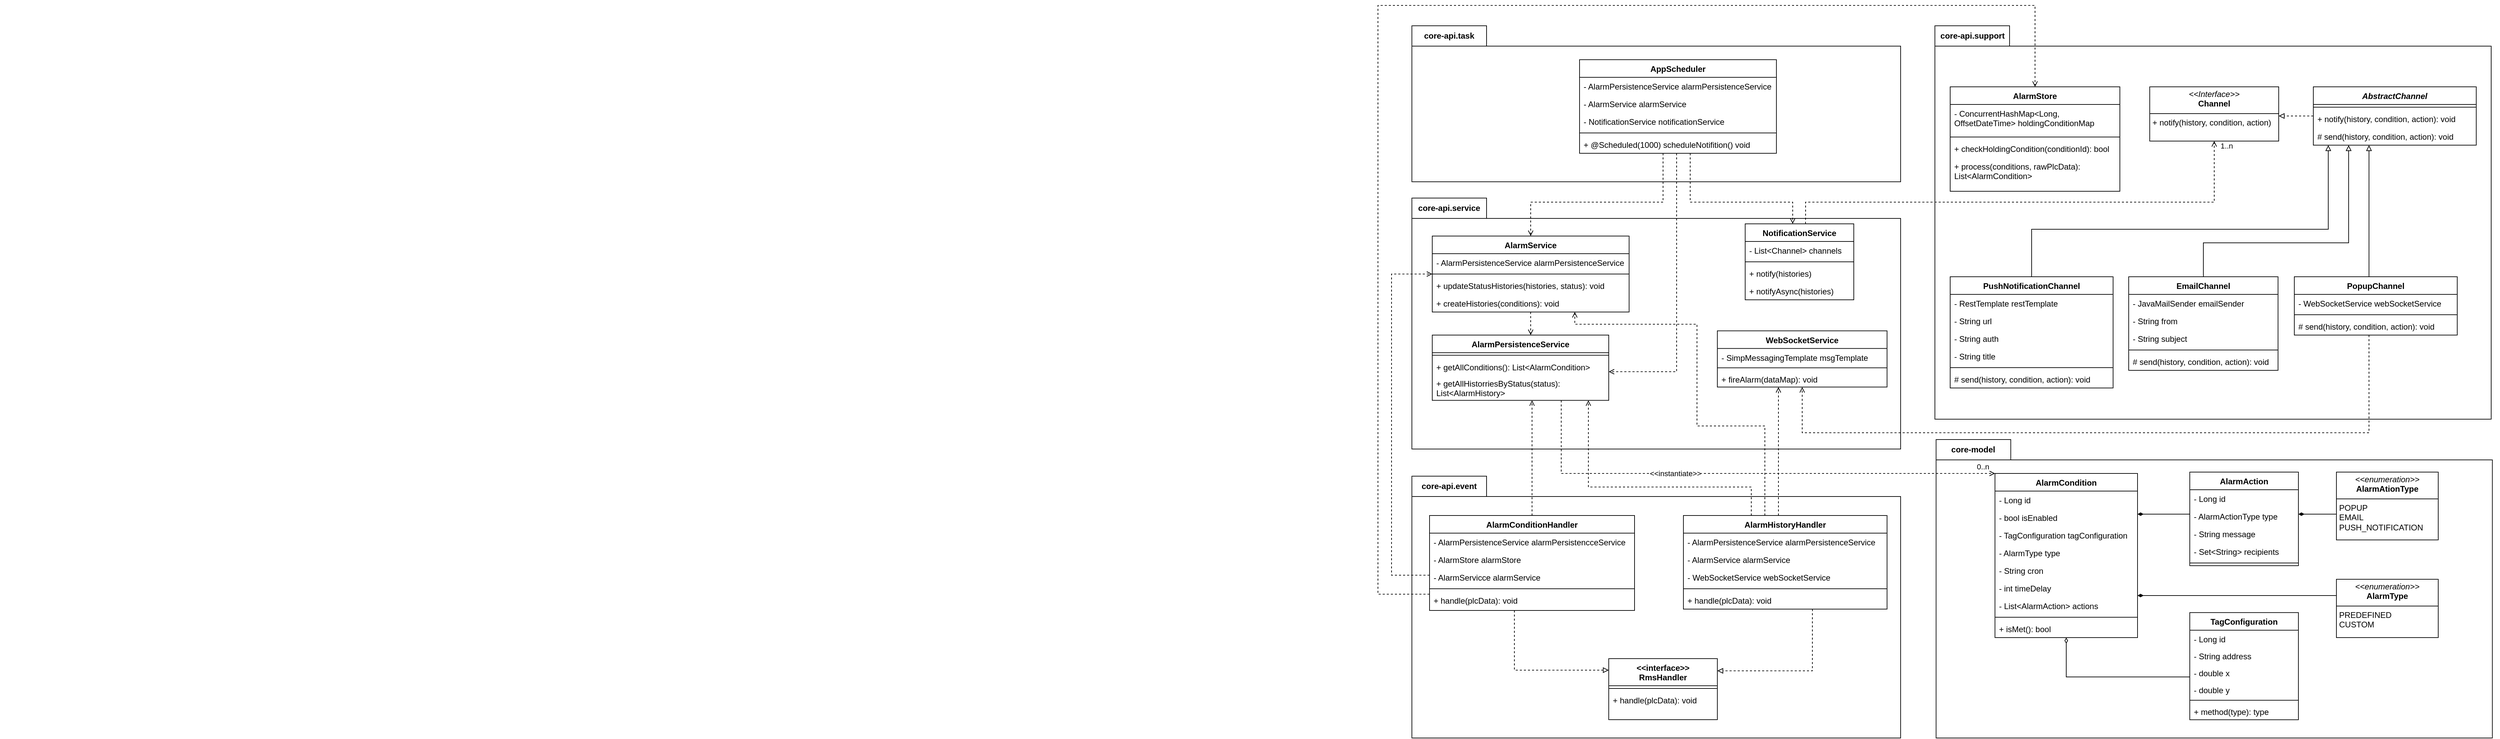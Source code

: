 <mxfile version="24.0.4" type="device">
  <diagram id="C5RBs43oDa-KdzZeNtuy" name="Page-1">
    <mxGraphModel dx="3084" dy="1999" grid="1" gridSize="10" guides="1" tooltips="1" connect="1" arrows="1" fold="1" page="1" pageScale="1" pageWidth="827" pageHeight="1169" math="0" shadow="0">
      <root>
        <mxCell id="WIyWlLk6GJQsqaUBKTNV-0" />
        <mxCell id="WIyWlLk6GJQsqaUBKTNV-1" parent="WIyWlLk6GJQsqaUBKTNV-0" />
        <mxCell id="fAoh8K1bPUtgcd4ZRGai-116" value="core-model" style="shape=folder;fontStyle=1;tabWidth=110;tabHeight=30;tabPosition=left;html=1;boundedLbl=1;labelInHeader=1;container=1;collapsible=0;whiteSpace=wrap;" parent="WIyWlLk6GJQsqaUBKTNV-1" vertex="1">
          <mxGeometry x="1272.25" y="-470" width="819.5" height="440" as="geometry" />
        </mxCell>
        <mxCell id="fAoh8K1bPUtgcd4ZRGai-117" value="" style="html=1;strokeColor=none;resizeWidth=1;resizeHeight=1;fillColor=none;part=1;connectable=0;allowArrows=0;deletable=0;whiteSpace=wrap;" parent="fAoh8K1bPUtgcd4ZRGai-116" vertex="1">
          <mxGeometry width="819.5" height="308" relative="1" as="geometry">
            <mxPoint y="30" as="offset" />
          </mxGeometry>
        </mxCell>
        <mxCell id="fAoh8K1bPUtgcd4ZRGai-118" value="" style="html=1;strokeColor=none;resizeWidth=1;resizeHeight=1;fillColor=none;part=1;connectable=0;allowArrows=0;deletable=0;whiteSpace=wrap;" parent="fAoh8K1bPUtgcd4ZRGai-116" vertex="1">
          <mxGeometry width="819.5" height="308" relative="1" as="geometry">
            <mxPoint x="10" y="40" as="offset" />
          </mxGeometry>
        </mxCell>
        <mxCell id="7p1xKEQTSHK_L7sdnTpP-94" value="TagConfiguration" style="swimlane;fontStyle=1;align=center;verticalAlign=top;childLayout=stackLayout;horizontal=1;startSize=26;horizontalStack=0;resizeParent=1;resizeParentMax=0;resizeLast=0;collapsible=1;marginBottom=0;whiteSpace=wrap;html=1;" parent="fAoh8K1bPUtgcd4ZRGai-116" vertex="1">
          <mxGeometry x="373.75" y="255.13" width="160" height="158" as="geometry" />
        </mxCell>
        <mxCell id="7p1xKEQTSHK_L7sdnTpP-95" value="- Long id&amp;nbsp;" style="text;strokeColor=none;fillColor=none;align=left;verticalAlign=top;spacingLeft=4;spacingRight=4;overflow=hidden;rotatable=0;points=[[0,0.5],[1,0.5]];portConstraint=eastwest;whiteSpace=wrap;html=1;" parent="7p1xKEQTSHK_L7sdnTpP-94" vertex="1">
          <mxGeometry y="26" width="160" height="24.87" as="geometry" />
        </mxCell>
        <mxCell id="7p1xKEQTSHK_L7sdnTpP-98" value="- String address" style="text;strokeColor=none;fillColor=none;align=left;verticalAlign=top;spacingLeft=4;spacingRight=4;overflow=hidden;rotatable=0;points=[[0,0.5],[1,0.5]];portConstraint=eastwest;whiteSpace=wrap;html=1;" parent="7p1xKEQTSHK_L7sdnTpP-94" vertex="1">
          <mxGeometry y="50.87" width="160" height="24.87" as="geometry" />
        </mxCell>
        <mxCell id="7p1xKEQTSHK_L7sdnTpP-99" value="- double x" style="text;strokeColor=none;fillColor=none;align=left;verticalAlign=top;spacingLeft=4;spacingRight=4;overflow=hidden;rotatable=0;points=[[0,0.5],[1,0.5]];portConstraint=eastwest;whiteSpace=wrap;html=1;" parent="7p1xKEQTSHK_L7sdnTpP-94" vertex="1">
          <mxGeometry y="75.739" width="160" height="24.87" as="geometry" />
        </mxCell>
        <mxCell id="7p1xKEQTSHK_L7sdnTpP-100" value="- double y" style="text;strokeColor=none;fillColor=none;align=left;verticalAlign=top;spacingLeft=4;spacingRight=4;overflow=hidden;rotatable=0;points=[[0,0.5],[1,0.5]];portConstraint=eastwest;whiteSpace=wrap;html=1;" parent="7p1xKEQTSHK_L7sdnTpP-94" vertex="1">
          <mxGeometry y="100.609" width="160" height="24.87" as="geometry" />
        </mxCell>
        <mxCell id="7p1xKEQTSHK_L7sdnTpP-96" value="" style="line;strokeWidth=1;fillColor=none;align=left;verticalAlign=middle;spacingTop=-1;spacingLeft=3;spacingRight=3;rotatable=0;labelPosition=right;points=[];portConstraint=eastwest;strokeColor=inherit;" parent="7p1xKEQTSHK_L7sdnTpP-94" vertex="1">
          <mxGeometry y="125.478" width="160" height="7.652" as="geometry" />
        </mxCell>
        <mxCell id="7p1xKEQTSHK_L7sdnTpP-97" value="+ method(type): type" style="text;strokeColor=none;fillColor=none;align=left;verticalAlign=top;spacingLeft=4;spacingRight=4;overflow=hidden;rotatable=0;points=[[0,0.5],[1,0.5]];portConstraint=eastwest;whiteSpace=wrap;html=1;" parent="7p1xKEQTSHK_L7sdnTpP-94" vertex="1">
          <mxGeometry y="133.13" width="160" height="24.87" as="geometry" />
        </mxCell>
        <mxCell id="fAoh8K1bPUtgcd4ZRGai-112" value="core-api.support" style="shape=folder;fontStyle=1;tabWidth=110;tabHeight=30;tabPosition=left;html=1;boundedLbl=1;labelInHeader=1;container=1;collapsible=0;whiteSpace=wrap;" parent="WIyWlLk6GJQsqaUBKTNV-1" vertex="1">
          <mxGeometry x="1270.5" y="-1080" width="819.5" height="580" as="geometry" />
        </mxCell>
        <mxCell id="fAoh8K1bPUtgcd4ZRGai-113" value="" style="html=1;strokeColor=none;resizeWidth=1;resizeHeight=1;fillColor=none;part=1;connectable=0;allowArrows=0;deletable=0;whiteSpace=wrap;" parent="fAoh8K1bPUtgcd4ZRGai-112" vertex="1">
          <mxGeometry width="819.5" height="406" relative="1" as="geometry">
            <mxPoint y="30" as="offset" />
          </mxGeometry>
        </mxCell>
        <mxCell id="fAoh8K1bPUtgcd4ZRGai-114" value="" style="html=1;strokeColor=none;resizeWidth=1;resizeHeight=1;fillColor=none;part=1;connectable=0;allowArrows=0;deletable=0;whiteSpace=wrap;" parent="fAoh8K1bPUtgcd4ZRGai-112" vertex="1">
          <mxGeometry width="819.5" height="406" relative="1" as="geometry">
            <mxPoint x="10" y="40" as="offset" />
          </mxGeometry>
        </mxCell>
        <mxCell id="fAoh8K1bPUtgcd4ZRGai-109" value="core-api.event" style="shape=folder;fontStyle=1;tabWidth=110;tabHeight=30;tabPosition=left;html=1;boundedLbl=1;labelInHeader=1;container=1;collapsible=0;whiteSpace=wrap;" parent="WIyWlLk6GJQsqaUBKTNV-1" vertex="1">
          <mxGeometry x="500" y="-416" width="720" height="386" as="geometry" />
        </mxCell>
        <mxCell id="fAoh8K1bPUtgcd4ZRGai-110" value="" style="html=1;strokeColor=none;resizeWidth=1;resizeHeight=1;fillColor=none;part=1;connectable=0;allowArrows=0;deletable=0;whiteSpace=wrap;" parent="fAoh8K1bPUtgcd4ZRGai-109" vertex="1">
          <mxGeometry width="720.0" height="270.2" relative="1" as="geometry">
            <mxPoint y="30" as="offset" />
          </mxGeometry>
        </mxCell>
        <mxCell id="fAoh8K1bPUtgcd4ZRGai-111" value="" style="html=1;strokeColor=none;resizeWidth=1;resizeHeight=1;fillColor=none;part=1;connectable=0;allowArrows=0;deletable=0;whiteSpace=wrap;" parent="fAoh8K1bPUtgcd4ZRGai-109" vertex="1">
          <mxGeometry width="720.0" height="270.2" relative="1" as="geometry">
            <mxPoint x="10" y="40" as="offset" />
          </mxGeometry>
        </mxCell>
        <mxCell id="fAoh8K1bPUtgcd4ZRGai-99" value="core-api.service" style="shape=folder;fontStyle=1;tabWidth=110;tabHeight=30;tabPosition=left;html=1;boundedLbl=1;labelInHeader=1;container=0;collapsible=0;whiteSpace=wrap;" parent="WIyWlLk6GJQsqaUBKTNV-1" vertex="1">
          <mxGeometry x="500" y="-826" width="720" height="370" as="geometry" />
        </mxCell>
        <mxCell id="fAoh8K1bPUtgcd4ZRGai-94" value="core-api.task" style="shape=folder;fontStyle=1;tabWidth=110;tabHeight=30;tabPosition=left;html=1;boundedLbl=1;labelInHeader=1;container=1;collapsible=0;whiteSpace=wrap;" parent="WIyWlLk6GJQsqaUBKTNV-1" vertex="1">
          <mxGeometry x="500" y="-1080" width="720" height="230" as="geometry" />
        </mxCell>
        <mxCell id="fAoh8K1bPUtgcd4ZRGai-95" value="" style="html=1;strokeColor=none;resizeWidth=1;resizeHeight=1;fillColor=none;part=1;connectable=0;allowArrows=0;deletable=0;whiteSpace=wrap;" parent="fAoh8K1bPUtgcd4ZRGai-94" vertex="1">
          <mxGeometry width="720.0" height="161" relative="1" as="geometry">
            <mxPoint y="30" as="offset" />
          </mxGeometry>
        </mxCell>
        <mxCell id="fAoh8K1bPUtgcd4ZRGai-98" value="" style="html=1;strokeColor=none;resizeWidth=1;resizeHeight=1;fillColor=none;part=1;connectable=0;allowArrows=0;deletable=0;whiteSpace=wrap;" parent="fAoh8K1bPUtgcd4ZRGai-94" vertex="1">
          <mxGeometry width="720.0" height="161" relative="1" as="geometry">
            <mxPoint x="10" y="40" as="offset" />
          </mxGeometry>
        </mxCell>
        <mxCell id="7p1xKEQTSHK_L7sdnTpP-13" style="edgeStyle=orthogonalEdgeStyle;rounded=0;orthogonalLoop=1;jettySize=auto;html=1;endArrow=block;endFill=0;dashed=1;" parent="WIyWlLk6GJQsqaUBKTNV-1" source="zkfFHV4jXpPFQw0GAbJ--0" target="zkfFHV4jXpPFQw0GAbJ--6" edge="1">
          <mxGeometry relative="1" as="geometry">
            <Array as="points">
              <mxPoint x="1090" y="-129" />
              <mxPoint x="890" y="-129" />
            </Array>
          </mxGeometry>
        </mxCell>
        <mxCell id="fAoh8K1bPUtgcd4ZRGai-77" style="edgeStyle=orthogonalEdgeStyle;rounded=0;orthogonalLoop=1;jettySize=auto;html=1;endArrow=open;endFill=0;dashed=1;" parent="WIyWlLk6GJQsqaUBKTNV-1" source="zkfFHV4jXpPFQw0GAbJ--0" target="7p1xKEQTSHK_L7sdnTpP-38" edge="1">
          <mxGeometry relative="1" as="geometry">
            <Array as="points">
              <mxPoint x="1040" y="-450" />
              <mxPoint x="1040" y="-450" />
            </Array>
          </mxGeometry>
        </mxCell>
        <mxCell id="fAoh8K1bPUtgcd4ZRGai-120" style="edgeStyle=orthogonalEdgeStyle;rounded=0;orthogonalLoop=1;jettySize=auto;html=1;endArrow=open;endFill=0;dashed=1;" parent="WIyWlLk6GJQsqaUBKTNV-1" source="zkfFHV4jXpPFQw0GAbJ--0" target="7p1xKEQTSHK_L7sdnTpP-34" edge="1">
          <mxGeometry relative="1" as="geometry">
            <Array as="points">
              <mxPoint x="1000" y="-400" />
              <mxPoint x="760" y="-400" />
            </Array>
          </mxGeometry>
        </mxCell>
        <mxCell id="fAoh8K1bPUtgcd4ZRGai-125" style="edgeStyle=orthogonalEdgeStyle;rounded=0;orthogonalLoop=1;jettySize=auto;html=1;endArrow=open;endFill=0;dashed=1;" parent="WIyWlLk6GJQsqaUBKTNV-1" source="zkfFHV4jXpPFQw0GAbJ--0" target="7p1xKEQTSHK_L7sdnTpP-21" edge="1">
          <mxGeometry relative="1" as="geometry">
            <Array as="points">
              <mxPoint x="1020" y="-490" />
              <mxPoint x="920" y="-490" />
              <mxPoint x="920" y="-640" />
              <mxPoint x="740" y="-640" />
            </Array>
          </mxGeometry>
        </mxCell>
        <mxCell id="zkfFHV4jXpPFQw0GAbJ--0" value="AlarmHistoryHandler" style="swimlane;fontStyle=1;align=center;verticalAlign=top;childLayout=stackLayout;horizontal=1;startSize=26;horizontalStack=0;resizeParent=1;resizeLast=0;collapsible=1;marginBottom=0;rounded=0;shadow=0;strokeWidth=1;" parent="WIyWlLk6GJQsqaUBKTNV-1" vertex="1">
          <mxGeometry x="900" y="-358" width="300" height="138" as="geometry">
            <mxRectangle x="230" y="140" width="160" height="26" as="alternateBounds" />
          </mxGeometry>
        </mxCell>
        <mxCell id="zkfFHV4jXpPFQw0GAbJ--1" value="- AlarmPersistenceService alarmPersistenceService" style="text;align=left;verticalAlign=top;spacingLeft=4;spacingRight=4;overflow=hidden;rotatable=0;points=[[0,0.5],[1,0.5]];portConstraint=eastwest;" parent="zkfFHV4jXpPFQw0GAbJ--0" vertex="1">
          <mxGeometry y="26" width="300" height="26" as="geometry" />
        </mxCell>
        <mxCell id="zkfFHV4jXpPFQw0GAbJ--2" value="- AlarmService alarmService " style="text;align=left;verticalAlign=top;spacingLeft=4;spacingRight=4;overflow=hidden;rotatable=0;points=[[0,0.5],[1,0.5]];portConstraint=eastwest;rounded=0;shadow=0;html=0;" parent="zkfFHV4jXpPFQw0GAbJ--0" vertex="1">
          <mxGeometry y="52" width="300" height="26" as="geometry" />
        </mxCell>
        <mxCell id="zkfFHV4jXpPFQw0GAbJ--3" value="- WebSocketService webSocketService" style="text;align=left;verticalAlign=top;spacingLeft=4;spacingRight=4;overflow=hidden;rotatable=0;points=[[0,0.5],[1,0.5]];portConstraint=eastwest;rounded=0;shadow=0;html=0;" parent="zkfFHV4jXpPFQw0GAbJ--0" vertex="1">
          <mxGeometry y="78" width="300" height="26" as="geometry" />
        </mxCell>
        <mxCell id="zkfFHV4jXpPFQw0GAbJ--4" value="" style="line;html=1;strokeWidth=1;align=left;verticalAlign=middle;spacingTop=-1;spacingLeft=3;spacingRight=3;rotatable=0;labelPosition=right;points=[];portConstraint=eastwest;" parent="zkfFHV4jXpPFQw0GAbJ--0" vertex="1">
          <mxGeometry y="104" width="300" height="8" as="geometry" />
        </mxCell>
        <mxCell id="zkfFHV4jXpPFQw0GAbJ--5" value="+ handle(plcData): void" style="text;align=left;verticalAlign=top;spacingLeft=4;spacingRight=4;overflow=hidden;rotatable=0;points=[[0,0.5],[1,0.5]];portConstraint=eastwest;" parent="zkfFHV4jXpPFQw0GAbJ--0" vertex="1">
          <mxGeometry y="112" width="300" height="26" as="geometry" />
        </mxCell>
        <mxCell id="zkfFHV4jXpPFQw0GAbJ--6" value="&lt;&lt;interface&gt;&gt;&#xa;RmsHandler" style="swimlane;fontStyle=1;align=center;verticalAlign=top;childLayout=stackLayout;horizontal=1;startSize=40;horizontalStack=0;resizeParent=1;resizeLast=0;collapsible=1;marginBottom=0;rounded=0;shadow=0;strokeWidth=1;" parent="WIyWlLk6GJQsqaUBKTNV-1" vertex="1">
          <mxGeometry x="790" y="-147" width="160" height="90" as="geometry">
            <mxRectangle x="130" y="380" width="160" height="26" as="alternateBounds" />
          </mxGeometry>
        </mxCell>
        <mxCell id="zkfFHV4jXpPFQw0GAbJ--9" value="" style="line;html=1;strokeWidth=1;align=left;verticalAlign=middle;spacingTop=-1;spacingLeft=3;spacingRight=3;rotatable=0;labelPosition=right;points=[];portConstraint=eastwest;" parent="zkfFHV4jXpPFQw0GAbJ--6" vertex="1">
          <mxGeometry y="40" width="160" height="8" as="geometry" />
        </mxCell>
        <mxCell id="zkfFHV4jXpPFQw0GAbJ--11" value="+ handle(plcData): void" style="text;align=left;verticalAlign=top;spacingLeft=4;spacingRight=4;overflow=hidden;rotatable=0;points=[[0,0.5],[1,0.5]];portConstraint=eastwest;" parent="zkfFHV4jXpPFQw0GAbJ--6" vertex="1">
          <mxGeometry y="48" width="160" height="26" as="geometry" />
        </mxCell>
        <mxCell id="7p1xKEQTSHK_L7sdnTpP-14" style="edgeStyle=orthogonalEdgeStyle;rounded=0;orthogonalLoop=1;jettySize=auto;html=1;endArrow=block;endFill=0;dashed=1;" parent="WIyWlLk6GJQsqaUBKTNV-1" source="zkfFHV4jXpPFQw0GAbJ--17" target="zkfFHV4jXpPFQw0GAbJ--6" edge="1">
          <mxGeometry relative="1" as="geometry">
            <Array as="points">
              <mxPoint x="651" y="-130" />
              <mxPoint x="830" y="-130" />
            </Array>
          </mxGeometry>
        </mxCell>
        <mxCell id="fAoh8K1bPUtgcd4ZRGai-79" style="edgeStyle=orthogonalEdgeStyle;rounded=0;orthogonalLoop=1;jettySize=auto;html=1;endArrow=open;endFill=0;dashed=1;" parent="WIyWlLk6GJQsqaUBKTNV-1" source="zkfFHV4jXpPFQw0GAbJ--17" target="7p1xKEQTSHK_L7sdnTpP-34" edge="1">
          <mxGeometry relative="1" as="geometry">
            <Array as="points">
              <mxPoint x="677" y="-410" />
              <mxPoint x="677" y="-410" />
            </Array>
          </mxGeometry>
        </mxCell>
        <mxCell id="fAoh8K1bPUtgcd4ZRGai-80" style="edgeStyle=orthogonalEdgeStyle;rounded=0;orthogonalLoop=1;jettySize=auto;html=1;dashed=1;endArrow=open;endFill=0;" parent="WIyWlLk6GJQsqaUBKTNV-1" source="zkfFHV4jXpPFQw0GAbJ--17" target="7p1xKEQTSHK_L7sdnTpP-42" edge="1">
          <mxGeometry relative="1" as="geometry">
            <Array as="points">
              <mxPoint x="450" y="-242" />
              <mxPoint x="450" y="-1110" />
              <mxPoint x="1418" y="-1110" />
            </Array>
          </mxGeometry>
        </mxCell>
        <mxCell id="fAoh8K1bPUtgcd4ZRGai-81" style="edgeStyle=orthogonalEdgeStyle;rounded=0;orthogonalLoop=1;jettySize=auto;html=1;dashed=1;endArrow=open;endFill=0;" parent="WIyWlLk6GJQsqaUBKTNV-1" source="zkfFHV4jXpPFQw0GAbJ--17" target="7p1xKEQTSHK_L7sdnTpP-21" edge="1">
          <mxGeometry relative="1" as="geometry">
            <Array as="points">
              <mxPoint x="470" y="-270" />
              <mxPoint x="470" y="-714" />
            </Array>
          </mxGeometry>
        </mxCell>
        <mxCell id="zkfFHV4jXpPFQw0GAbJ--17" value="AlarmConditionHandler" style="swimlane;fontStyle=1;align=center;verticalAlign=top;childLayout=stackLayout;horizontal=1;startSize=26;horizontalStack=0;resizeParent=1;resizeLast=0;collapsible=1;marginBottom=0;rounded=0;shadow=0;strokeWidth=1;" parent="WIyWlLk6GJQsqaUBKTNV-1" vertex="1">
          <mxGeometry x="526" y="-358" width="302" height="140" as="geometry">
            <mxRectangle x="550" y="140" width="160" height="26" as="alternateBounds" />
          </mxGeometry>
        </mxCell>
        <mxCell id="zkfFHV4jXpPFQw0GAbJ--18" value="- AlarmPersistenceService alarmPersistencceService" style="text;align=left;verticalAlign=top;spacingLeft=4;spacingRight=4;overflow=hidden;rotatable=0;points=[[0,0.5],[1,0.5]];portConstraint=eastwest;" parent="zkfFHV4jXpPFQw0GAbJ--17" vertex="1">
          <mxGeometry y="26" width="302" height="26" as="geometry" />
        </mxCell>
        <mxCell id="zkfFHV4jXpPFQw0GAbJ--19" value="- AlarmStore alarmStore" style="text;align=left;verticalAlign=top;spacingLeft=4;spacingRight=4;overflow=hidden;rotatable=0;points=[[0,0.5],[1,0.5]];portConstraint=eastwest;rounded=0;shadow=0;html=0;" parent="zkfFHV4jXpPFQw0GAbJ--17" vertex="1">
          <mxGeometry y="52" width="302" height="26" as="geometry" />
        </mxCell>
        <mxCell id="zkfFHV4jXpPFQw0GAbJ--20" value="- AlarmServicce alarmService" style="text;align=left;verticalAlign=top;spacingLeft=4;spacingRight=4;overflow=hidden;rotatable=0;points=[[0,0.5],[1,0.5]];portConstraint=eastwest;rounded=0;shadow=0;html=0;" parent="zkfFHV4jXpPFQw0GAbJ--17" vertex="1">
          <mxGeometry y="78" width="302" height="26" as="geometry" />
        </mxCell>
        <mxCell id="zkfFHV4jXpPFQw0GAbJ--23" value="" style="line;html=1;strokeWidth=1;align=left;verticalAlign=middle;spacingTop=-1;spacingLeft=3;spacingRight=3;rotatable=0;labelPosition=right;points=[];portConstraint=eastwest;" parent="zkfFHV4jXpPFQw0GAbJ--17" vertex="1">
          <mxGeometry y="104" width="302" height="8" as="geometry" />
        </mxCell>
        <mxCell id="zkfFHV4jXpPFQw0GAbJ--24" value="+ handle(plcData): void" style="text;align=left;verticalAlign=top;spacingLeft=4;spacingRight=4;overflow=hidden;rotatable=0;points=[[0,0.5],[1,0.5]];portConstraint=eastwest;" parent="zkfFHV4jXpPFQw0GAbJ--17" vertex="1">
          <mxGeometry y="112" width="302" height="26" as="geometry" />
        </mxCell>
        <mxCell id="fAoh8K1bPUtgcd4ZRGai-73" style="edgeStyle=orthogonalEdgeStyle;rounded=0;orthogonalLoop=1;jettySize=auto;html=1;entryX=0.5;entryY=0;entryDx=0;entryDy=0;endArrow=open;endFill=0;dashed=1;" parent="WIyWlLk6GJQsqaUBKTNV-1" source="7p1xKEQTSHK_L7sdnTpP-9" target="7p1xKEQTSHK_L7sdnTpP-21" edge="1">
          <mxGeometry relative="1" as="geometry">
            <Array as="points">
              <mxPoint x="870" y="-820" />
              <mxPoint x="675" y="-820" />
            </Array>
          </mxGeometry>
        </mxCell>
        <mxCell id="fAoh8K1bPUtgcd4ZRGai-74" style="edgeStyle=orthogonalEdgeStyle;rounded=0;orthogonalLoop=1;jettySize=auto;html=1;endArrow=open;endFill=0;dashed=1;" parent="WIyWlLk6GJQsqaUBKTNV-1" source="7p1xKEQTSHK_L7sdnTpP-9" target="7p1xKEQTSHK_L7sdnTpP-29" edge="1">
          <mxGeometry relative="1" as="geometry">
            <Array as="points">
              <mxPoint x="910" y="-820" />
              <mxPoint x="1061" y="-820" />
            </Array>
          </mxGeometry>
        </mxCell>
        <mxCell id="fAoh8K1bPUtgcd4ZRGai-76" style="edgeStyle=orthogonalEdgeStyle;rounded=0;orthogonalLoop=1;jettySize=auto;html=1;dashed=1;endArrow=open;endFill=0;" parent="WIyWlLk6GJQsqaUBKTNV-1" source="7p1xKEQTSHK_L7sdnTpP-9" target="7p1xKEQTSHK_L7sdnTpP-34" edge="1">
          <mxGeometry relative="1" as="geometry">
            <Array as="points">
              <mxPoint x="890" y="-570" />
            </Array>
          </mxGeometry>
        </mxCell>
        <mxCell id="7p1xKEQTSHK_L7sdnTpP-9" value="AppScheduler" style="swimlane;fontStyle=1;align=center;verticalAlign=top;childLayout=stackLayout;horizontal=1;startSize=26;horizontalStack=0;resizeParent=1;resizeParentMax=0;resizeLast=0;collapsible=1;marginBottom=0;whiteSpace=wrap;html=1;" parent="WIyWlLk6GJQsqaUBKTNV-1" vertex="1">
          <mxGeometry x="747" y="-1030" width="290" height="138" as="geometry" />
        </mxCell>
        <mxCell id="7p1xKEQTSHK_L7sdnTpP-10" value="- AlarmPersistenceService alarmPersistenceService" style="text;strokeColor=none;fillColor=none;align=left;verticalAlign=top;spacingLeft=4;spacingRight=4;overflow=hidden;rotatable=0;points=[[0,0.5],[1,0.5]];portConstraint=eastwest;whiteSpace=wrap;html=1;" parent="7p1xKEQTSHK_L7sdnTpP-9" vertex="1">
          <mxGeometry y="26" width="290" height="26" as="geometry" />
        </mxCell>
        <mxCell id="7p1xKEQTSHK_L7sdnTpP-19" value="- AlarmService alarmService" style="text;strokeColor=none;fillColor=none;align=left;verticalAlign=top;spacingLeft=4;spacingRight=4;overflow=hidden;rotatable=0;points=[[0,0.5],[1,0.5]];portConstraint=eastwest;whiteSpace=wrap;html=1;" parent="7p1xKEQTSHK_L7sdnTpP-9" vertex="1">
          <mxGeometry y="52" width="290" height="26" as="geometry" />
        </mxCell>
        <mxCell id="7p1xKEQTSHK_L7sdnTpP-20" value="- NotificationService notificationService" style="text;strokeColor=none;fillColor=none;align=left;verticalAlign=top;spacingLeft=4;spacingRight=4;overflow=hidden;rotatable=0;points=[[0,0.5],[1,0.5]];portConstraint=eastwest;whiteSpace=wrap;html=1;" parent="7p1xKEQTSHK_L7sdnTpP-9" vertex="1">
          <mxGeometry y="78" width="290" height="26" as="geometry" />
        </mxCell>
        <mxCell id="7p1xKEQTSHK_L7sdnTpP-11" value="" style="line;strokeWidth=1;fillColor=none;align=left;verticalAlign=middle;spacingTop=-1;spacingLeft=3;spacingRight=3;rotatable=0;labelPosition=right;points=[];portConstraint=eastwest;strokeColor=inherit;" parent="7p1xKEQTSHK_L7sdnTpP-9" vertex="1">
          <mxGeometry y="104" width="290" height="8" as="geometry" />
        </mxCell>
        <mxCell id="7p1xKEQTSHK_L7sdnTpP-12" value="+ @Scheduled(1000) scheduleNotifition() void&amp;nbsp;" style="text;strokeColor=none;fillColor=none;align=left;verticalAlign=top;spacingLeft=4;spacingRight=4;overflow=hidden;rotatable=0;points=[[0,0.5],[1,0.5]];portConstraint=eastwest;whiteSpace=wrap;html=1;" parent="7p1xKEQTSHK_L7sdnTpP-9" vertex="1">
          <mxGeometry y="112" width="290" height="26" as="geometry" />
        </mxCell>
        <mxCell id="fAoh8K1bPUtgcd4ZRGai-78" style="edgeStyle=orthogonalEdgeStyle;rounded=0;orthogonalLoop=1;jettySize=auto;html=1;endArrow=open;endFill=0;dashed=1;" parent="WIyWlLk6GJQsqaUBKTNV-1" source="7p1xKEQTSHK_L7sdnTpP-21" target="7p1xKEQTSHK_L7sdnTpP-34" edge="1">
          <mxGeometry relative="1" as="geometry">
            <Array as="points">
              <mxPoint x="675" y="-600" />
              <mxPoint x="675" y="-600" />
            </Array>
          </mxGeometry>
        </mxCell>
        <mxCell id="7p1xKEQTSHK_L7sdnTpP-21" value="AlarmService" style="swimlane;fontStyle=1;align=center;verticalAlign=top;childLayout=stackLayout;horizontal=1;startSize=26;horizontalStack=0;resizeParent=1;resizeParentMax=0;resizeLast=0;collapsible=1;marginBottom=0;whiteSpace=wrap;html=1;" parent="WIyWlLk6GJQsqaUBKTNV-1" vertex="1">
          <mxGeometry x="530" y="-770" width="290" height="112" as="geometry" />
        </mxCell>
        <mxCell id="7p1xKEQTSHK_L7sdnTpP-24" value="- AlarmPersistenceService alarmPersistenceService" style="text;strokeColor=none;fillColor=none;align=left;verticalAlign=top;spacingLeft=4;spacingRight=4;overflow=hidden;rotatable=0;points=[[0,0.5],[1,0.5]];portConstraint=eastwest;whiteSpace=wrap;html=1;" parent="7p1xKEQTSHK_L7sdnTpP-21" vertex="1">
          <mxGeometry y="26" width="290" height="26" as="geometry" />
        </mxCell>
        <mxCell id="7p1xKEQTSHK_L7sdnTpP-23" value="" style="line;strokeWidth=1;fillColor=none;align=left;verticalAlign=middle;spacingTop=-1;spacingLeft=3;spacingRight=3;rotatable=0;labelPosition=right;points=[];portConstraint=eastwest;strokeColor=inherit;" parent="7p1xKEQTSHK_L7sdnTpP-21" vertex="1">
          <mxGeometry y="52" width="290" height="8" as="geometry" />
        </mxCell>
        <mxCell id="7p1xKEQTSHK_L7sdnTpP-25" value="+ updateStatusHistories(histories, status): void" style="text;strokeColor=none;fillColor=none;align=left;verticalAlign=top;spacingLeft=4;spacingRight=4;overflow=hidden;rotatable=0;points=[[0,0.5],[1,0.5]];portConstraint=eastwest;whiteSpace=wrap;html=1;" parent="7p1xKEQTSHK_L7sdnTpP-21" vertex="1">
          <mxGeometry y="60" width="290" height="26" as="geometry" />
        </mxCell>
        <mxCell id="7p1xKEQTSHK_L7sdnTpP-27" value="+ createHistories(conditions): void" style="text;strokeColor=none;fillColor=none;align=left;verticalAlign=top;spacingLeft=4;spacingRight=4;overflow=hidden;rotatable=0;points=[[0,0.5],[1,0.5]];portConstraint=eastwest;whiteSpace=wrap;html=1;" parent="7p1xKEQTSHK_L7sdnTpP-21" vertex="1">
          <mxGeometry y="86" width="290" height="26" as="geometry" />
        </mxCell>
        <mxCell id="fAoh8K1bPUtgcd4ZRGai-126" style="edgeStyle=orthogonalEdgeStyle;rounded=0;orthogonalLoop=1;jettySize=auto;html=1;dashed=1;endArrow=open;endFill=0;" parent="WIyWlLk6GJQsqaUBKTNV-1" source="7p1xKEQTSHK_L7sdnTpP-29" target="7p1xKEQTSHK_L7sdnTpP-52" edge="1">
          <mxGeometry relative="1" as="geometry">
            <Array as="points">
              <mxPoint x="1080" y="-820" />
              <mxPoint x="1682" y="-820" />
            </Array>
          </mxGeometry>
        </mxCell>
        <mxCell id="fAoh8K1bPUtgcd4ZRGai-128" value="1..n" style="edgeLabel;html=1;align=center;verticalAlign=middle;resizable=0;points=[];" parent="fAoh8K1bPUtgcd4ZRGai-126" vertex="1" connectable="0">
          <mxGeometry x="0.982" relative="1" as="geometry">
            <mxPoint x="18" as="offset" />
          </mxGeometry>
        </mxCell>
        <mxCell id="7p1xKEQTSHK_L7sdnTpP-29" value="NotificationService" style="swimlane;fontStyle=1;align=center;verticalAlign=top;childLayout=stackLayout;horizontal=1;startSize=26;horizontalStack=0;resizeParent=1;resizeParentMax=0;resizeLast=0;collapsible=1;marginBottom=0;whiteSpace=wrap;html=1;" parent="WIyWlLk6GJQsqaUBKTNV-1" vertex="1">
          <mxGeometry x="991" y="-788" width="160" height="112" as="geometry" />
        </mxCell>
        <mxCell id="7p1xKEQTSHK_L7sdnTpP-30" value="- List&amp;lt;Channel&amp;gt; channels" style="text;strokeColor=none;fillColor=none;align=left;verticalAlign=top;spacingLeft=4;spacingRight=4;overflow=hidden;rotatable=0;points=[[0,0.5],[1,0.5]];portConstraint=eastwest;whiteSpace=wrap;html=1;" parent="7p1xKEQTSHK_L7sdnTpP-29" vertex="1">
          <mxGeometry y="26" width="160" height="26" as="geometry" />
        </mxCell>
        <mxCell id="7p1xKEQTSHK_L7sdnTpP-31" value="" style="line;strokeWidth=1;fillColor=none;align=left;verticalAlign=middle;spacingTop=-1;spacingLeft=3;spacingRight=3;rotatable=0;labelPosition=right;points=[];portConstraint=eastwest;strokeColor=inherit;" parent="7p1xKEQTSHK_L7sdnTpP-29" vertex="1">
          <mxGeometry y="52" width="160" height="8" as="geometry" />
        </mxCell>
        <mxCell id="7p1xKEQTSHK_L7sdnTpP-32" value="+ notify(histories)" style="text;strokeColor=none;fillColor=none;align=left;verticalAlign=top;spacingLeft=4;spacingRight=4;overflow=hidden;rotatable=0;points=[[0,0.5],[1,0.5]];portConstraint=eastwest;whiteSpace=wrap;html=1;" parent="7p1xKEQTSHK_L7sdnTpP-29" vertex="1">
          <mxGeometry y="60" width="160" height="26" as="geometry" />
        </mxCell>
        <mxCell id="7p1xKEQTSHK_L7sdnTpP-33" value="+ notifyAsync(histories)" style="text;strokeColor=none;fillColor=none;align=left;verticalAlign=top;spacingLeft=4;spacingRight=4;overflow=hidden;rotatable=0;points=[[0,0.5],[1,0.5]];portConstraint=eastwest;whiteSpace=wrap;html=1;" parent="7p1xKEQTSHK_L7sdnTpP-29" vertex="1">
          <mxGeometry y="86" width="160" height="26" as="geometry" />
        </mxCell>
        <mxCell id="fAoh8K1bPUtgcd4ZRGai-87" style="edgeStyle=orthogonalEdgeStyle;rounded=0;orthogonalLoop=1;jettySize=auto;html=1;dashed=1;endArrow=open;endFill=0;" parent="WIyWlLk6GJQsqaUBKTNV-1" source="7p1xKEQTSHK_L7sdnTpP-34" target="7p1xKEQTSHK_L7sdnTpP-71" edge="1">
          <mxGeometry relative="1" as="geometry">
            <mxPoint x="1350" y="-340" as="targetPoint" />
            <Array as="points">
              <mxPoint x="720" y="-420" />
            </Array>
          </mxGeometry>
        </mxCell>
        <mxCell id="fAoh8K1bPUtgcd4ZRGai-88" value="&amp;lt;&amp;lt;instantiate&amp;gt;&amp;gt;" style="edgeLabel;html=1;align=center;verticalAlign=middle;resizable=0;points=[];" parent="fAoh8K1bPUtgcd4ZRGai-87" vertex="1" connectable="0">
          <mxGeometry x="-0.263" relative="1" as="geometry">
            <mxPoint x="1" as="offset" />
          </mxGeometry>
        </mxCell>
        <mxCell id="fAoh8K1bPUtgcd4ZRGai-89" value="0..n" style="edgeLabel;html=1;align=center;verticalAlign=middle;resizable=0;points=[];" parent="fAoh8K1bPUtgcd4ZRGai-87" vertex="1" connectable="0">
          <mxGeometry x="0.988" y="2" relative="1" as="geometry">
            <mxPoint x="-14" y="-8" as="offset" />
          </mxGeometry>
        </mxCell>
        <mxCell id="7p1xKEQTSHK_L7sdnTpP-42" value="AlarmStore" style="swimlane;fontStyle=1;align=center;verticalAlign=top;childLayout=stackLayout;horizontal=1;startSize=26;horizontalStack=0;resizeParent=1;resizeParentMax=0;resizeLast=0;collapsible=1;marginBottom=0;whiteSpace=wrap;html=1;" parent="WIyWlLk6GJQsqaUBKTNV-1" vertex="1">
          <mxGeometry x="1293" y="-990" width="250" height="154" as="geometry" />
        </mxCell>
        <mxCell id="Zy_0lPbBYlVQbkocVEvQ-0" value="-&amp;nbsp;ConcurrentHashMap&amp;lt;Long, OffsetDateTime&amp;gt; holdingConditionMap" style="text;strokeColor=none;fillColor=none;align=left;verticalAlign=top;spacingLeft=4;spacingRight=4;overflow=hidden;rotatable=0;points=[[0,0.5],[1,0.5]];portConstraint=eastwest;whiteSpace=wrap;html=1;" parent="7p1xKEQTSHK_L7sdnTpP-42" vertex="1">
          <mxGeometry y="26" width="250" height="44" as="geometry" />
        </mxCell>
        <mxCell id="7p1xKEQTSHK_L7sdnTpP-44" value="" style="line;strokeWidth=1;fillColor=none;align=left;verticalAlign=middle;spacingTop=-1;spacingLeft=3;spacingRight=3;rotatable=0;labelPosition=right;points=[];portConstraint=eastwest;strokeColor=inherit;" parent="7p1xKEQTSHK_L7sdnTpP-42" vertex="1">
          <mxGeometry y="70" width="250" height="8" as="geometry" />
        </mxCell>
        <mxCell id="7p1xKEQTSHK_L7sdnTpP-45" value="+ checkHoldingCondition(conditionId): bool" style="text;strokeColor=none;fillColor=none;align=left;verticalAlign=top;spacingLeft=4;spacingRight=4;overflow=hidden;rotatable=0;points=[[0,0.5],[1,0.5]];portConstraint=eastwest;whiteSpace=wrap;html=1;" parent="7p1xKEQTSHK_L7sdnTpP-42" vertex="1">
          <mxGeometry y="78" width="250" height="26" as="geometry" />
        </mxCell>
        <mxCell id="7p1xKEQTSHK_L7sdnTpP-46" value="+ process(conditions, rawPlcData): List&amp;lt;AlarmCondition&amp;gt;" style="text;strokeColor=none;fillColor=none;align=left;verticalAlign=top;spacingLeft=4;spacingRight=4;overflow=hidden;rotatable=0;points=[[0,0.5],[1,0.5]];portConstraint=eastwest;whiteSpace=wrap;html=1;" parent="7p1xKEQTSHK_L7sdnTpP-42" vertex="1">
          <mxGeometry y="104" width="250" height="50" as="geometry" />
        </mxCell>
        <mxCell id="fAoh8K1bPUtgcd4ZRGai-85" style="edgeStyle=orthogonalEdgeStyle;rounded=0;orthogonalLoop=1;jettySize=auto;html=1;endArrow=block;endFill=0;dashed=1;" parent="WIyWlLk6GJQsqaUBKTNV-1" source="7p1xKEQTSHK_L7sdnTpP-47" target="7p1xKEQTSHK_L7sdnTpP-52" edge="1">
          <mxGeometry relative="1" as="geometry">
            <Array as="points">
              <mxPoint x="1860" y="-990" />
            </Array>
          </mxGeometry>
        </mxCell>
        <mxCell id="7p1xKEQTSHK_L7sdnTpP-47" value="AbstractChannel&lt;div&gt;&lt;br&gt;&lt;/div&gt;" style="swimlane;fontStyle=3;align=center;verticalAlign=top;childLayout=stackLayout;horizontal=1;startSize=26;horizontalStack=0;resizeParent=1;resizeParentMax=0;resizeLast=0;collapsible=1;marginBottom=0;whiteSpace=wrap;html=1;" parent="WIyWlLk6GJQsqaUBKTNV-1" vertex="1">
          <mxGeometry x="1828" y="-990" width="240" height="86" as="geometry" />
        </mxCell>
        <mxCell id="7p1xKEQTSHK_L7sdnTpP-49" value="" style="line;strokeWidth=1;fillColor=none;align=left;verticalAlign=middle;spacingTop=-1;spacingLeft=3;spacingRight=3;rotatable=0;labelPosition=right;points=[];portConstraint=eastwest;strokeColor=inherit;" parent="7p1xKEQTSHK_L7sdnTpP-47" vertex="1">
          <mxGeometry y="26" width="240" height="8" as="geometry" />
        </mxCell>
        <mxCell id="7p1xKEQTSHK_L7sdnTpP-50" value="+ notify(history, condition, action): void" style="text;strokeColor=none;fillColor=none;align=left;verticalAlign=top;spacingLeft=4;spacingRight=4;overflow=hidden;rotatable=0;points=[[0,0.5],[1,0.5]];portConstraint=eastwest;whiteSpace=wrap;html=1;" parent="7p1xKEQTSHK_L7sdnTpP-47" vertex="1">
          <mxGeometry y="34" width="240" height="26" as="geometry" />
        </mxCell>
        <mxCell id="7p1xKEQTSHK_L7sdnTpP-51" value="# send(history, condition, action): void" style="text;strokeColor=none;fillColor=none;align=left;verticalAlign=top;spacingLeft=4;spacingRight=4;overflow=hidden;rotatable=0;points=[[0,0.5],[1,0.5]];portConstraint=eastwest;whiteSpace=wrap;html=1;" parent="7p1xKEQTSHK_L7sdnTpP-47" vertex="1">
          <mxGeometry y="60" width="240" height="26" as="geometry" />
        </mxCell>
        <mxCell id="7p1xKEQTSHK_L7sdnTpP-52" value="&lt;p style=&quot;margin:0px;margin-top:4px;text-align:center;&quot;&gt;&lt;i&gt;&amp;lt;&amp;lt;Interface&amp;gt;&amp;gt;&lt;/i&gt;&lt;br&gt;&lt;b&gt;Channel&lt;/b&gt;&lt;/p&gt;&lt;hr size=&quot;1&quot; style=&quot;border-style:solid;&quot;&gt;&lt;p style=&quot;margin:0px;margin-left:4px;&quot;&gt;+ notify(history, condition, action)&lt;/p&gt;" style="verticalAlign=top;align=left;overflow=fill;html=1;whiteSpace=wrap;" parent="WIyWlLk6GJQsqaUBKTNV-1" vertex="1">
          <mxGeometry x="1587" y="-990" width="190" height="80" as="geometry" />
        </mxCell>
        <mxCell id="fAoh8K1bPUtgcd4ZRGai-83" style="edgeStyle=orthogonalEdgeStyle;rounded=0;orthogonalLoop=1;jettySize=auto;html=1;endArrow=block;endFill=0;" parent="WIyWlLk6GJQsqaUBKTNV-1" source="7p1xKEQTSHK_L7sdnTpP-53" target="7p1xKEQTSHK_L7sdnTpP-47" edge="1">
          <mxGeometry relative="1" as="geometry">
            <Array as="points">
              <mxPoint x="1666" y="-760" />
              <mxPoint x="1880" y="-760" />
            </Array>
          </mxGeometry>
        </mxCell>
        <mxCell id="7p1xKEQTSHK_L7sdnTpP-53" value="EmailChannel" style="swimlane;fontStyle=1;align=center;verticalAlign=top;childLayout=stackLayout;horizontal=1;startSize=26;horizontalStack=0;resizeParent=1;resizeParentMax=0;resizeLast=0;collapsible=1;marginBottom=0;whiteSpace=wrap;html=1;" parent="WIyWlLk6GJQsqaUBKTNV-1" vertex="1">
          <mxGeometry x="1556" y="-710" width="220" height="138" as="geometry" />
        </mxCell>
        <mxCell id="7p1xKEQTSHK_L7sdnTpP-54" value="- JavaMailSender emailSender" style="text;strokeColor=none;fillColor=none;align=left;verticalAlign=top;spacingLeft=4;spacingRight=4;overflow=hidden;rotatable=0;points=[[0,0.5],[1,0.5]];portConstraint=eastwest;whiteSpace=wrap;html=1;" parent="7p1xKEQTSHK_L7sdnTpP-53" vertex="1">
          <mxGeometry y="26" width="220" height="26" as="geometry" />
        </mxCell>
        <mxCell id="7p1xKEQTSHK_L7sdnTpP-57" value="- String from" style="text;strokeColor=none;fillColor=none;align=left;verticalAlign=top;spacingLeft=4;spacingRight=4;overflow=hidden;rotatable=0;points=[[0,0.5],[1,0.5]];portConstraint=eastwest;whiteSpace=wrap;html=1;" parent="7p1xKEQTSHK_L7sdnTpP-53" vertex="1">
          <mxGeometry y="52" width="220" height="26" as="geometry" />
        </mxCell>
        <mxCell id="7p1xKEQTSHK_L7sdnTpP-58" value="- String subject" style="text;strokeColor=none;fillColor=none;align=left;verticalAlign=top;spacingLeft=4;spacingRight=4;overflow=hidden;rotatable=0;points=[[0,0.5],[1,0.5]];portConstraint=eastwest;whiteSpace=wrap;html=1;" parent="7p1xKEQTSHK_L7sdnTpP-53" vertex="1">
          <mxGeometry y="78" width="220" height="26" as="geometry" />
        </mxCell>
        <mxCell id="7p1xKEQTSHK_L7sdnTpP-55" value="" style="line;strokeWidth=1;fillColor=none;align=left;verticalAlign=middle;spacingTop=-1;spacingLeft=3;spacingRight=3;rotatable=0;labelPosition=right;points=[];portConstraint=eastwest;strokeColor=inherit;" parent="7p1xKEQTSHK_L7sdnTpP-53" vertex="1">
          <mxGeometry y="104" width="220" height="8" as="geometry" />
        </mxCell>
        <mxCell id="7p1xKEQTSHK_L7sdnTpP-56" value="# send(history, condition, action): void" style="text;strokeColor=none;fillColor=none;align=left;verticalAlign=top;spacingLeft=4;spacingRight=4;overflow=hidden;rotatable=0;points=[[0,0.5],[1,0.5]];portConstraint=eastwest;whiteSpace=wrap;html=1;" parent="7p1xKEQTSHK_L7sdnTpP-53" vertex="1">
          <mxGeometry y="112" width="220" height="26" as="geometry" />
        </mxCell>
        <mxCell id="fAoh8K1bPUtgcd4ZRGai-84" style="edgeStyle=orthogonalEdgeStyle;rounded=0;orthogonalLoop=1;jettySize=auto;html=1;endArrow=block;endFill=0;" parent="WIyWlLk6GJQsqaUBKTNV-1" source="7p1xKEQTSHK_L7sdnTpP-60" target="7p1xKEQTSHK_L7sdnTpP-47" edge="1">
          <mxGeometry relative="1" as="geometry">
            <Array as="points">
              <mxPoint x="1910" y="-810" />
              <mxPoint x="1910" y="-810" />
            </Array>
          </mxGeometry>
        </mxCell>
        <mxCell id="fAoh8K1bPUtgcd4ZRGai-127" style="edgeStyle=orthogonalEdgeStyle;rounded=0;orthogonalLoop=1;jettySize=auto;html=1;endArrow=open;endFill=0;dashed=1;" parent="WIyWlLk6GJQsqaUBKTNV-1" source="7p1xKEQTSHK_L7sdnTpP-60" target="7p1xKEQTSHK_L7sdnTpP-38" edge="1">
          <mxGeometry relative="1" as="geometry">
            <Array as="points">
              <mxPoint x="1910" y="-480" />
              <mxPoint x="1075" y="-480" />
            </Array>
          </mxGeometry>
        </mxCell>
        <mxCell id="7p1xKEQTSHK_L7sdnTpP-60" value="PopupChannel" style="swimlane;fontStyle=1;align=center;verticalAlign=top;childLayout=stackLayout;horizontal=1;startSize=26;horizontalStack=0;resizeParent=1;resizeParentMax=0;resizeLast=0;collapsible=1;marginBottom=0;whiteSpace=wrap;html=1;" parent="WIyWlLk6GJQsqaUBKTNV-1" vertex="1">
          <mxGeometry x="1800" y="-710" width="240" height="86" as="geometry" />
        </mxCell>
        <mxCell id="7p1xKEQTSHK_L7sdnTpP-61" value="- WebSocketService webSocketService" style="text;strokeColor=none;fillColor=none;align=left;verticalAlign=top;spacingLeft=4;spacingRight=4;overflow=hidden;rotatable=0;points=[[0,0.5],[1,0.5]];portConstraint=eastwest;whiteSpace=wrap;html=1;" parent="7p1xKEQTSHK_L7sdnTpP-60" vertex="1">
          <mxGeometry y="26" width="240" height="26" as="geometry" />
        </mxCell>
        <mxCell id="7p1xKEQTSHK_L7sdnTpP-62" value="" style="line;strokeWidth=1;fillColor=none;align=left;verticalAlign=middle;spacingTop=-1;spacingLeft=3;spacingRight=3;rotatable=0;labelPosition=right;points=[];portConstraint=eastwest;strokeColor=inherit;" parent="7p1xKEQTSHK_L7sdnTpP-60" vertex="1">
          <mxGeometry y="52" width="240" height="8" as="geometry" />
        </mxCell>
        <mxCell id="7p1xKEQTSHK_L7sdnTpP-63" value="# send(history, condition, action): void" style="text;strokeColor=none;fillColor=none;align=left;verticalAlign=top;spacingLeft=4;spacingRight=4;overflow=hidden;rotatable=0;points=[[0,0.5],[1,0.5]];portConstraint=eastwest;whiteSpace=wrap;html=1;" parent="7p1xKEQTSHK_L7sdnTpP-60" vertex="1">
          <mxGeometry y="60" width="240" height="26" as="geometry" />
        </mxCell>
        <mxCell id="fAoh8K1bPUtgcd4ZRGai-82" style="edgeStyle=orthogonalEdgeStyle;rounded=0;orthogonalLoop=1;jettySize=auto;html=1;endArrow=block;endFill=0;" parent="WIyWlLk6GJQsqaUBKTNV-1" source="7p1xKEQTSHK_L7sdnTpP-64" target="7p1xKEQTSHK_L7sdnTpP-47" edge="1">
          <mxGeometry relative="1" as="geometry">
            <Array as="points">
              <mxPoint x="1413" y="-780" />
              <mxPoint x="1850" y="-780" />
            </Array>
          </mxGeometry>
        </mxCell>
        <mxCell id="7p1xKEQTSHK_L7sdnTpP-64" value="PushNotificationChannel" style="swimlane;fontStyle=1;align=center;verticalAlign=top;childLayout=stackLayout;horizontal=1;startSize=26;horizontalStack=0;resizeParent=1;resizeParentMax=0;resizeLast=0;collapsible=1;marginBottom=0;whiteSpace=wrap;html=1;" parent="WIyWlLk6GJQsqaUBKTNV-1" vertex="1">
          <mxGeometry x="1293" y="-710" width="240" height="164" as="geometry" />
        </mxCell>
        <mxCell id="7p1xKEQTSHK_L7sdnTpP-65" value="- RestTemplate restTemplate" style="text;strokeColor=none;fillColor=none;align=left;verticalAlign=top;spacingLeft=4;spacingRight=4;overflow=hidden;rotatable=0;points=[[0,0.5],[1,0.5]];portConstraint=eastwest;whiteSpace=wrap;html=1;" parent="7p1xKEQTSHK_L7sdnTpP-64" vertex="1">
          <mxGeometry y="26" width="240" height="26" as="geometry" />
        </mxCell>
        <mxCell id="7p1xKEQTSHK_L7sdnTpP-68" value="- String url&amp;nbsp;" style="text;strokeColor=none;fillColor=none;align=left;verticalAlign=top;spacingLeft=4;spacingRight=4;overflow=hidden;rotatable=0;points=[[0,0.5],[1,0.5]];portConstraint=eastwest;whiteSpace=wrap;html=1;" parent="7p1xKEQTSHK_L7sdnTpP-64" vertex="1">
          <mxGeometry y="52" width="240" height="26" as="geometry" />
        </mxCell>
        <mxCell id="7p1xKEQTSHK_L7sdnTpP-69" value="- String auth" style="text;strokeColor=none;fillColor=none;align=left;verticalAlign=top;spacingLeft=4;spacingRight=4;overflow=hidden;rotatable=0;points=[[0,0.5],[1,0.5]];portConstraint=eastwest;whiteSpace=wrap;html=1;" parent="7p1xKEQTSHK_L7sdnTpP-64" vertex="1">
          <mxGeometry y="78" width="240" height="26" as="geometry" />
        </mxCell>
        <mxCell id="7p1xKEQTSHK_L7sdnTpP-70" value="- String title" style="text;strokeColor=none;fillColor=none;align=left;verticalAlign=top;spacingLeft=4;spacingRight=4;overflow=hidden;rotatable=0;points=[[0,0.5],[1,0.5]];portConstraint=eastwest;whiteSpace=wrap;html=1;" parent="7p1xKEQTSHK_L7sdnTpP-64" vertex="1">
          <mxGeometry y="104" width="240" height="26" as="geometry" />
        </mxCell>
        <mxCell id="7p1xKEQTSHK_L7sdnTpP-66" value="" style="line;strokeWidth=1;fillColor=none;align=left;verticalAlign=middle;spacingTop=-1;spacingLeft=3;spacingRight=3;rotatable=0;labelPosition=right;points=[];portConstraint=eastwest;strokeColor=inherit;" parent="7p1xKEQTSHK_L7sdnTpP-64" vertex="1">
          <mxGeometry y="130" width="240" height="8" as="geometry" />
        </mxCell>
        <mxCell id="7p1xKEQTSHK_L7sdnTpP-67" value="# send(history, condition, action): void" style="text;strokeColor=none;fillColor=none;align=left;verticalAlign=top;spacingLeft=4;spacingRight=4;overflow=hidden;rotatable=0;points=[[0,0.5],[1,0.5]];portConstraint=eastwest;whiteSpace=wrap;html=1;" parent="7p1xKEQTSHK_L7sdnTpP-64" vertex="1">
          <mxGeometry y="138" width="240" height="26" as="geometry" />
        </mxCell>
        <mxCell id="7p1xKEQTSHK_L7sdnTpP-71" value="AlarmCondition" style="swimlane;fontStyle=1;align=center;verticalAlign=top;childLayout=stackLayout;horizontal=1;startSize=26;horizontalStack=0;resizeParent=1;resizeParentMax=0;resizeLast=0;collapsible=1;marginBottom=0;whiteSpace=wrap;html=1;" parent="WIyWlLk6GJQsqaUBKTNV-1" vertex="1">
          <mxGeometry x="1359" y="-420" width="210" height="242" as="geometry" />
        </mxCell>
        <mxCell id="7p1xKEQTSHK_L7sdnTpP-72" value="- Long id" style="text;strokeColor=none;fillColor=none;align=left;verticalAlign=top;spacingLeft=4;spacingRight=4;overflow=hidden;rotatable=0;points=[[0,0.5],[1,0.5]];portConstraint=eastwest;whiteSpace=wrap;html=1;" parent="7p1xKEQTSHK_L7sdnTpP-71" vertex="1">
          <mxGeometry y="26" width="210" height="26" as="geometry" />
        </mxCell>
        <mxCell id="7p1xKEQTSHK_L7sdnTpP-79" value="- bool isEnabled" style="text;strokeColor=none;fillColor=none;align=left;verticalAlign=top;spacingLeft=4;spacingRight=4;overflow=hidden;rotatable=0;points=[[0,0.5],[1,0.5]];portConstraint=eastwest;whiteSpace=wrap;html=1;" parent="7p1xKEQTSHK_L7sdnTpP-71" vertex="1">
          <mxGeometry y="52" width="210" height="26" as="geometry" />
        </mxCell>
        <mxCell id="7p1xKEQTSHK_L7sdnTpP-80" value="- TagConfiguration tagConfiguration&amp;nbsp;" style="text;strokeColor=none;fillColor=none;align=left;verticalAlign=top;spacingLeft=4;spacingRight=4;overflow=hidden;rotatable=0;points=[[0,0.5],[1,0.5]];portConstraint=eastwest;whiteSpace=wrap;html=1;" parent="7p1xKEQTSHK_L7sdnTpP-71" vertex="1">
          <mxGeometry y="78" width="210" height="26" as="geometry" />
        </mxCell>
        <mxCell id="7p1xKEQTSHK_L7sdnTpP-81" value="- AlarmType type" style="text;strokeColor=none;fillColor=none;align=left;verticalAlign=top;spacingLeft=4;spacingRight=4;overflow=hidden;rotatable=0;points=[[0,0.5],[1,0.5]];portConstraint=eastwest;whiteSpace=wrap;html=1;" parent="7p1xKEQTSHK_L7sdnTpP-71" vertex="1">
          <mxGeometry y="104" width="210" height="26" as="geometry" />
        </mxCell>
        <mxCell id="7p1xKEQTSHK_L7sdnTpP-82" value="- String cron" style="text;strokeColor=none;fillColor=none;align=left;verticalAlign=top;spacingLeft=4;spacingRight=4;overflow=hidden;rotatable=0;points=[[0,0.5],[1,0.5]];portConstraint=eastwest;whiteSpace=wrap;html=1;" parent="7p1xKEQTSHK_L7sdnTpP-71" vertex="1">
          <mxGeometry y="130" width="210" height="26" as="geometry" />
        </mxCell>
        <mxCell id="7p1xKEQTSHK_L7sdnTpP-83" value="- int timeDelay" style="text;strokeColor=none;fillColor=none;align=left;verticalAlign=top;spacingLeft=4;spacingRight=4;overflow=hidden;rotatable=0;points=[[0,0.5],[1,0.5]];portConstraint=eastwest;whiteSpace=wrap;html=1;" parent="7p1xKEQTSHK_L7sdnTpP-71" vertex="1">
          <mxGeometry y="156" width="210" height="26" as="geometry" />
        </mxCell>
        <mxCell id="7p1xKEQTSHK_L7sdnTpP-84" value="- List&amp;lt;AlarmAction&amp;gt; actions&lt;div&gt;&lt;br&gt;&lt;/div&gt;" style="text;strokeColor=none;fillColor=none;align=left;verticalAlign=top;spacingLeft=4;spacingRight=4;overflow=hidden;rotatable=0;points=[[0,0.5],[1,0.5]];portConstraint=eastwest;whiteSpace=wrap;html=1;" parent="7p1xKEQTSHK_L7sdnTpP-71" vertex="1">
          <mxGeometry y="182" width="210" height="26" as="geometry" />
        </mxCell>
        <mxCell id="7p1xKEQTSHK_L7sdnTpP-73" value="" style="line;strokeWidth=1;fillColor=none;align=left;verticalAlign=middle;spacingTop=-1;spacingLeft=3;spacingRight=3;rotatable=0;labelPosition=right;points=[];portConstraint=eastwest;strokeColor=inherit;" parent="7p1xKEQTSHK_L7sdnTpP-71" vertex="1">
          <mxGeometry y="208" width="210" height="8" as="geometry" />
        </mxCell>
        <mxCell id="7p1xKEQTSHK_L7sdnTpP-74" value="+ isMet(): bool" style="text;strokeColor=none;fillColor=none;align=left;verticalAlign=top;spacingLeft=4;spacingRight=4;overflow=hidden;rotatable=0;points=[[0,0.5],[1,0.5]];portConstraint=eastwest;whiteSpace=wrap;html=1;" parent="7p1xKEQTSHK_L7sdnTpP-71" vertex="1">
          <mxGeometry y="216" width="210" height="26" as="geometry" />
        </mxCell>
        <mxCell id="fAoh8K1bPUtgcd4ZRGai-92" style="edgeStyle=orthogonalEdgeStyle;rounded=0;orthogonalLoop=1;jettySize=auto;html=1;endArrow=diamondThin;endFill=1;" parent="WIyWlLk6GJQsqaUBKTNV-1" source="7p1xKEQTSHK_L7sdnTpP-75" target="7p1xKEQTSHK_L7sdnTpP-71" edge="1">
          <mxGeometry relative="1" as="geometry">
            <Array as="points">
              <mxPoint x="1610" y="-360" />
              <mxPoint x="1610" y="-360" />
            </Array>
          </mxGeometry>
        </mxCell>
        <mxCell id="7p1xKEQTSHK_L7sdnTpP-75" value="AlarmAction" style="swimlane;fontStyle=1;align=center;verticalAlign=top;childLayout=stackLayout;horizontal=1;startSize=26;horizontalStack=0;resizeParent=1;resizeParentMax=0;resizeLast=0;collapsible=1;marginBottom=0;whiteSpace=wrap;html=1;" parent="WIyWlLk6GJQsqaUBKTNV-1" vertex="1">
          <mxGeometry x="1646" y="-422" width="160" height="138" as="geometry" />
        </mxCell>
        <mxCell id="7p1xKEQTSHK_L7sdnTpP-76" value="- Long id" style="text;strokeColor=none;fillColor=none;align=left;verticalAlign=top;spacingLeft=4;spacingRight=4;overflow=hidden;rotatable=0;points=[[0,0.5],[1,0.5]];portConstraint=eastwest;whiteSpace=wrap;html=1;" parent="7p1xKEQTSHK_L7sdnTpP-75" vertex="1">
          <mxGeometry y="26" width="160" height="26" as="geometry" />
        </mxCell>
        <mxCell id="7p1xKEQTSHK_L7sdnTpP-89" value="- AlarmActionType type" style="text;strokeColor=none;fillColor=none;align=left;verticalAlign=top;spacingLeft=4;spacingRight=4;overflow=hidden;rotatable=0;points=[[0,0.5],[1,0.5]];portConstraint=eastwest;whiteSpace=wrap;html=1;" parent="7p1xKEQTSHK_L7sdnTpP-75" vertex="1">
          <mxGeometry y="52" width="160" height="26" as="geometry" />
        </mxCell>
        <mxCell id="7p1xKEQTSHK_L7sdnTpP-90" value="- String message" style="text;strokeColor=none;fillColor=none;align=left;verticalAlign=top;spacingLeft=4;spacingRight=4;overflow=hidden;rotatable=0;points=[[0,0.5],[1,0.5]];portConstraint=eastwest;whiteSpace=wrap;html=1;" parent="7p1xKEQTSHK_L7sdnTpP-75" vertex="1">
          <mxGeometry y="78" width="160" height="26" as="geometry" />
        </mxCell>
        <mxCell id="7p1xKEQTSHK_L7sdnTpP-91" value="- Set&amp;lt;String&amp;gt; recipients" style="text;strokeColor=none;fillColor=none;align=left;verticalAlign=top;spacingLeft=4;spacingRight=4;overflow=hidden;rotatable=0;points=[[0,0.5],[1,0.5]];portConstraint=eastwest;whiteSpace=wrap;html=1;" parent="7p1xKEQTSHK_L7sdnTpP-75" vertex="1">
          <mxGeometry y="104" width="160" height="26" as="geometry" />
        </mxCell>
        <mxCell id="7p1xKEQTSHK_L7sdnTpP-77" value="" style="line;strokeWidth=1;fillColor=none;align=left;verticalAlign=middle;spacingTop=-1;spacingLeft=3;spacingRight=3;rotatable=0;labelPosition=right;points=[];portConstraint=eastwest;strokeColor=inherit;" parent="7p1xKEQTSHK_L7sdnTpP-75" vertex="1">
          <mxGeometry y="130" width="160" height="8" as="geometry" />
        </mxCell>
        <mxCell id="fAoh8K1bPUtgcd4ZRGai-93" style="edgeStyle=orthogonalEdgeStyle;rounded=0;orthogonalLoop=1;jettySize=auto;html=1;endArrow=diamondThin;endFill=1;" parent="WIyWlLk6GJQsqaUBKTNV-1" source="7p1xKEQTSHK_L7sdnTpP-92" target="7p1xKEQTSHK_L7sdnTpP-75" edge="1">
          <mxGeometry relative="1" as="geometry">
            <Array as="points">
              <mxPoint x="1830" y="-360" />
              <mxPoint x="1830" y="-360" />
            </Array>
          </mxGeometry>
        </mxCell>
        <mxCell id="7p1xKEQTSHK_L7sdnTpP-92" value="&lt;p style=&quot;margin:0px;margin-top:4px;text-align:center;&quot;&gt;&lt;i&gt;&amp;lt;&amp;lt;enumeration&amp;gt;&amp;gt;&lt;/i&gt;&lt;br&gt;&lt;b&gt;AlarmAtionType&lt;/b&gt;&lt;/p&gt;&lt;hr size=&quot;1&quot; style=&quot;border-style:solid;&quot;&gt;&lt;p style=&quot;margin:0px;margin-left:4px;&quot;&gt;POPUP&lt;br&gt;&lt;/p&gt;&lt;p style=&quot;margin:0px;margin-left:4px;&quot;&gt;EMAIL&lt;/p&gt;&lt;p style=&quot;margin:0px;margin-left:4px;&quot;&gt;PUSH_NOTIFICATION&lt;/p&gt;" style="verticalAlign=top;align=left;overflow=fill;html=1;whiteSpace=wrap;" parent="WIyWlLk6GJQsqaUBKTNV-1" vertex="1">
          <mxGeometry x="1862" y="-422" width="150" height="100" as="geometry" />
        </mxCell>
        <mxCell id="fAoh8K1bPUtgcd4ZRGai-91" style="edgeStyle=orthogonalEdgeStyle;rounded=0;orthogonalLoop=1;jettySize=auto;html=1;endArrow=diamondThin;endFill=1;" parent="WIyWlLk6GJQsqaUBKTNV-1" source="7p1xKEQTSHK_L7sdnTpP-93" target="7p1xKEQTSHK_L7sdnTpP-71" edge="1">
          <mxGeometry relative="1" as="geometry">
            <Array as="points">
              <mxPoint x="1820" y="-240" />
              <mxPoint x="1820" y="-240" />
            </Array>
          </mxGeometry>
        </mxCell>
        <mxCell id="7p1xKEQTSHK_L7sdnTpP-93" value="&lt;p style=&quot;margin:0px;margin-top:4px;text-align:center;&quot;&gt;&lt;i&gt;&amp;lt;&amp;lt;enumeration&amp;gt;&amp;gt;&lt;/i&gt;&lt;br&gt;&lt;b&gt;AlarmType&lt;/b&gt;&lt;/p&gt;&lt;hr size=&quot;1&quot; style=&quot;border-style:solid;&quot;&gt;&lt;p style=&quot;margin:0px;margin-left:4px;&quot;&gt;PREDEFINED&lt;/p&gt;&lt;p style=&quot;margin:0px;margin-left:4px;&quot;&gt;CUSTOM&lt;/p&gt;" style="verticalAlign=top;align=left;overflow=fill;html=1;whiteSpace=wrap;" parent="WIyWlLk6GJQsqaUBKTNV-1" vertex="1">
          <mxGeometry x="1862" y="-264" width="150" height="86" as="geometry" />
        </mxCell>
        <mxCell id="fAoh8K1bPUtgcd4ZRGai-90" style="edgeStyle=orthogonalEdgeStyle;rounded=0;orthogonalLoop=1;jettySize=auto;html=1;endArrow=diamondThin;endFill=0;" parent="WIyWlLk6GJQsqaUBKTNV-1" source="7p1xKEQTSHK_L7sdnTpP-94" target="7p1xKEQTSHK_L7sdnTpP-71" edge="1">
          <mxGeometry relative="1" as="geometry">
            <Array as="points">
              <mxPoint x="1464" y="-120" />
            </Array>
          </mxGeometry>
        </mxCell>
        <mxCell id="fAoh8K1bPUtgcd4ZRGai-100" value="" style="html=1;strokeColor=none;resizeWidth=1;resizeHeight=1;fillColor=none;part=1;connectable=0;allowArrows=0;deletable=0;whiteSpace=wrap;" parent="WIyWlLk6GJQsqaUBKTNV-1" vertex="1">
          <mxGeometry x="-350" y="-289" width="720.0" height="259" as="geometry">
            <mxPoint y="30" as="offset" />
          </mxGeometry>
        </mxCell>
        <mxCell id="fAoh8K1bPUtgcd4ZRGai-101" value="" style="html=1;strokeColor=none;resizeWidth=1;resizeHeight=1;fillColor=none;part=1;connectable=0;allowArrows=0;deletable=0;whiteSpace=wrap;" parent="WIyWlLk6GJQsqaUBKTNV-1" vertex="1">
          <mxGeometry x="-1580" y="-770.5" width="720.0" height="259" as="geometry">
            <mxPoint x="10" y="40" as="offset" />
          </mxGeometry>
        </mxCell>
        <mxCell id="7p1xKEQTSHK_L7sdnTpP-38" value="WebSocketService" style="swimlane;fontStyle=1;align=center;verticalAlign=top;childLayout=stackLayout;horizontal=1;startSize=26;horizontalStack=0;resizeParent=1;resizeParentMax=0;resizeLast=0;collapsible=1;marginBottom=0;whiteSpace=wrap;html=1;" parent="WIyWlLk6GJQsqaUBKTNV-1" vertex="1">
          <mxGeometry x="950" y="-630.256" width="250" height="82.923" as="geometry" />
        </mxCell>
        <mxCell id="7p1xKEQTSHK_L7sdnTpP-39" value="- SimpMessagingTemplate msgTemplate" style="text;strokeColor=none;fillColor=none;align=left;verticalAlign=top;spacingLeft=4;spacingRight=4;overflow=hidden;rotatable=0;points=[[0,0.5],[1,0.5]];portConstraint=eastwest;whiteSpace=wrap;html=1;" parent="7p1xKEQTSHK_L7sdnTpP-38" vertex="1">
          <mxGeometry y="26" width="250" height="24.667" as="geometry" />
        </mxCell>
        <mxCell id="7p1xKEQTSHK_L7sdnTpP-40" value="" style="line;strokeWidth=1;fillColor=none;align=left;verticalAlign=middle;spacingTop=-1;spacingLeft=3;spacingRight=3;rotatable=0;labelPosition=right;points=[];portConstraint=eastwest;strokeColor=inherit;" parent="7p1xKEQTSHK_L7sdnTpP-38" vertex="1">
          <mxGeometry y="50.667" width="250" height="7.59" as="geometry" />
        </mxCell>
        <mxCell id="7p1xKEQTSHK_L7sdnTpP-41" value="+ fireAlarm(dataMap): void" style="text;strokeColor=none;fillColor=none;align=left;verticalAlign=top;spacingLeft=4;spacingRight=4;overflow=hidden;rotatable=0;points=[[0,0.5],[1,0.5]];portConstraint=eastwest;whiteSpace=wrap;html=1;" parent="7p1xKEQTSHK_L7sdnTpP-38" vertex="1">
          <mxGeometry y="58.256" width="250" height="24.667" as="geometry" />
        </mxCell>
        <mxCell id="7p1xKEQTSHK_L7sdnTpP-34" value="AlarmPersistenceService" style="swimlane;fontStyle=1;align=center;verticalAlign=top;childLayout=stackLayout;horizontal=1;startSize=26;horizontalStack=0;resizeParent=1;resizeParentMax=0;resizeLast=0;collapsible=1;marginBottom=0;whiteSpace=wrap;html=1;" parent="WIyWlLk6GJQsqaUBKTNV-1" vertex="1">
          <mxGeometry x="530" y="-623.997" width="260" height="96.205" as="geometry" />
        </mxCell>
        <mxCell id="7p1xKEQTSHK_L7sdnTpP-36" value="" style="line;strokeWidth=1;fillColor=none;align=left;verticalAlign=middle;spacingTop=-1;spacingLeft=3;spacingRight=3;rotatable=0;labelPosition=right;points=[];portConstraint=eastwest;strokeColor=inherit;" parent="7p1xKEQTSHK_L7sdnTpP-34" vertex="1">
          <mxGeometry y="26" width="260" height="7.59" as="geometry" />
        </mxCell>
        <mxCell id="7p1xKEQTSHK_L7sdnTpP-35" value="+ getAllConditions(): List&amp;lt;AlarmCondition&amp;gt;" style="text;strokeColor=none;fillColor=none;align=left;verticalAlign=top;spacingLeft=4;spacingRight=4;overflow=hidden;rotatable=0;points=[[0,0.5],[1,0.5]];portConstraint=eastwest;whiteSpace=wrap;html=1;" parent="7p1xKEQTSHK_L7sdnTpP-34" vertex="1">
          <mxGeometry y="33.59" width="260" height="24.667" as="geometry" />
        </mxCell>
        <mxCell id="7p1xKEQTSHK_L7sdnTpP-37" value="+ getAllHistorriesByStatus(status): List&amp;lt;AlarmHistory&amp;gt;" style="text;strokeColor=none;fillColor=none;align=left;verticalAlign=top;spacingLeft=4;spacingRight=4;overflow=hidden;rotatable=0;points=[[0,0.5],[1,0.5]];portConstraint=eastwest;whiteSpace=wrap;html=1;" parent="7p1xKEQTSHK_L7sdnTpP-34" vertex="1">
          <mxGeometry y="58.256" width="260" height="37.949" as="geometry" />
        </mxCell>
      </root>
    </mxGraphModel>
  </diagram>
</mxfile>
